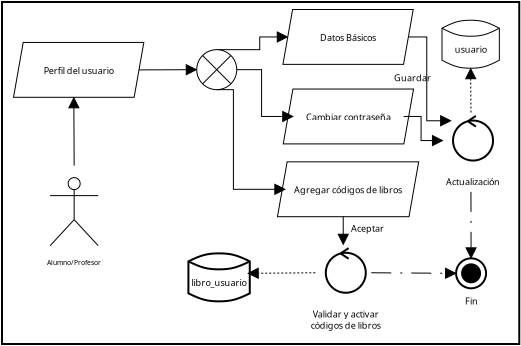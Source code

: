 <?xml version="1.0" encoding="UTF-8"?>
<dia:diagram xmlns:dia="http://www.lysator.liu.se/~alla/dia/">
  <dia:layer name="Fondo" visible="true" active="true">
    <dia:group>
      <dia:object type="Standard - Box" version="0" id="O0">
        <dia:attribute name="obj_pos">
          <dia:point val="0.113,0.167"/>
        </dia:attribute>
        <dia:attribute name="obj_bb">
          <dia:rectangle val="0.063,0.117;26.025,17.317"/>
        </dia:attribute>
        <dia:attribute name="elem_corner">
          <dia:point val="0.113,0.167"/>
        </dia:attribute>
        <dia:attribute name="elem_width">
          <dia:real val="25.863"/>
        </dia:attribute>
        <dia:attribute name="elem_height">
          <dia:real val="17.1"/>
        </dia:attribute>
        <dia:attribute name="show_background">
          <dia:boolean val="true"/>
        </dia:attribute>
      </dia:object>
      <dia:group>
        <dia:object type="UML - Actor" version="0" id="O1">
          <dia:attribute name="obj_pos">
            <dia:point val="3.721,10.861"/>
          </dia:attribute>
          <dia:attribute name="obj_bb">
            <dia:rectangle val="2.421,8.296;5.021,13.426"/>
          </dia:attribute>
          <dia:attribute name="meta">
            <dia:composite type="dict"/>
          </dia:attribute>
          <dia:attribute name="elem_corner">
            <dia:point val="2.471,8.346"/>
          </dia:attribute>
          <dia:attribute name="elem_width">
            <dia:real val="2.5"/>
          </dia:attribute>
          <dia:attribute name="elem_height">
            <dia:real val="5.03"/>
          </dia:attribute>
          <dia:attribute name="line_width">
            <dia:real val="0.05"/>
          </dia:attribute>
          <dia:attribute name="line_colour">
            <dia:color val="#000000"/>
          </dia:attribute>
          <dia:attribute name="fill_colour">
            <dia:color val="#ffffff"/>
          </dia:attribute>
          <dia:attribute name="text">
            <dia:composite type="text">
              <dia:attribute name="string">
                <dia:string>#Alumno/Profesor#</dia:string>
              </dia:attribute>
              <dia:attribute name="font">
                <dia:font family="sans" style="0" name="Helvetica"/>
              </dia:attribute>
              <dia:attribute name="height">
                <dia:real val="0.423"/>
              </dia:attribute>
              <dia:attribute name="pos">
                <dia:point val="3.721,13.29"/>
              </dia:attribute>
              <dia:attribute name="color">
                <dia:color val="#000000"/>
              </dia:attribute>
              <dia:attribute name="alignment">
                <dia:enum val="1"/>
              </dia:attribute>
            </dia:composite>
          </dia:attribute>
        </dia:object>
        <dia:object type="UML - Classicon" version="0" id="O2">
          <dia:attribute name="obj_pos">
            <dia:point val="23.56,7.095"/>
          </dia:attribute>
          <dia:attribute name="obj_bb">
            <dia:rectangle val="22.146,5.695;24.974,9.659"/>
          </dia:attribute>
          <dia:attribute name="meta">
            <dia:composite type="dict"/>
          </dia:attribute>
          <dia:attribute name="elem_corner">
            <dia:point val="22.146,5.695"/>
          </dia:attribute>
          <dia:attribute name="elem_width">
            <dia:real val="2.827"/>
          </dia:attribute>
          <dia:attribute name="elem_height">
            <dia:real val="3.964"/>
          </dia:attribute>
          <dia:attribute name="line_colour">
            <dia:color val="#000000"/>
          </dia:attribute>
          <dia:attribute name="fill_colour">
            <dia:color val="#ffffff"/>
          </dia:attribute>
          <dia:attribute name="stereotype">
            <dia:enum val="0"/>
          </dia:attribute>
          <dia:attribute name="type">
            <dia:enum val="0"/>
          </dia:attribute>
          <dia:attribute name="is_object">
            <dia:boolean val="false"/>
          </dia:attribute>
          <dia:attribute name="text">
            <dia:composite type="text">
              <dia:attribute name="string">
                <dia:string>#Actualización#</dia:string>
              </dia:attribute>
              <dia:attribute name="font">
                <dia:font family="sans" style="0" name="Helvetica"/>
              </dia:attribute>
              <dia:attribute name="height">
                <dia:real val="0.564"/>
              </dia:attribute>
              <dia:attribute name="pos">
                <dia:point val="23.56,9.297"/>
              </dia:attribute>
              <dia:attribute name="color">
                <dia:color val="#000000"/>
              </dia:attribute>
              <dia:attribute name="alignment">
                <dia:enum val="1"/>
              </dia:attribute>
            </dia:composite>
          </dia:attribute>
        </dia:object>
        <dia:object type="Flowchart - Parallelogram" version="0" id="O3">
          <dia:attribute name="obj_pos">
            <dia:point val="0.689,2.19"/>
          </dia:attribute>
          <dia:attribute name="obj_bb">
            <dia:rectangle val="0.664,2.165;7.229,4.958"/>
          </dia:attribute>
          <dia:attribute name="elem_corner">
            <dia:point val="0.689,2.19"/>
          </dia:attribute>
          <dia:attribute name="elem_width">
            <dia:real val="6.515"/>
          </dia:attribute>
          <dia:attribute name="elem_height">
            <dia:real val="2.743"/>
          </dia:attribute>
          <dia:attribute name="border_width">
            <dia:real val="0.05"/>
          </dia:attribute>
          <dia:attribute name="show_background">
            <dia:boolean val="true"/>
          </dia:attribute>
          <dia:attribute name="shear_angle">
            <dia:real val="80"/>
          </dia:attribute>
          <dia:attribute name="padding">
            <dia:real val="0.5"/>
          </dia:attribute>
          <dia:attribute name="text">
            <dia:composite type="text">
              <dia:attribute name="string">
                <dia:string>#Perfil del usuario#</dia:string>
              </dia:attribute>
              <dia:attribute name="font">
                <dia:font family="sans" style="0" name="Helvetica"/>
              </dia:attribute>
              <dia:attribute name="height">
                <dia:real val="0.564"/>
              </dia:attribute>
              <dia:attribute name="pos">
                <dia:point val="3.946,3.732"/>
              </dia:attribute>
              <dia:attribute name="color">
                <dia:color val="#000000"/>
              </dia:attribute>
              <dia:attribute name="alignment">
                <dia:enum val="1"/>
              </dia:attribute>
            </dia:composite>
          </dia:attribute>
        </dia:object>
        <dia:object type="Standard - Text" version="1" id="O4">
          <dia:attribute name="obj_pos">
            <dia:point val="6.046,6.862"/>
          </dia:attribute>
          <dia:attribute name="obj_bb">
            <dia:rectangle val="6.046,6.222;6.046,6.994"/>
          </dia:attribute>
          <dia:attribute name="text">
            <dia:composite type="text">
              <dia:attribute name="string">
                <dia:string>##</dia:string>
              </dia:attribute>
              <dia:attribute name="font">
                <dia:font family="sans" style="0" name="Helvetica"/>
              </dia:attribute>
              <dia:attribute name="height">
                <dia:real val="0.8"/>
              </dia:attribute>
              <dia:attribute name="pos">
                <dia:point val="6.046,6.862"/>
              </dia:attribute>
              <dia:attribute name="color">
                <dia:color val="#000000"/>
              </dia:attribute>
              <dia:attribute name="alignment">
                <dia:enum val="0"/>
              </dia:attribute>
            </dia:composite>
          </dia:attribute>
          <dia:attribute name="valign">
            <dia:enum val="3"/>
          </dia:attribute>
        </dia:object>
        <dia:object type="Standard - Line" version="0" id="O5">
          <dia:attribute name="obj_pos">
            <dia:point val="3.721,8.346"/>
          </dia:attribute>
          <dia:attribute name="obj_bb">
            <dia:rectangle val="3.417,4.877;3.997,8.371"/>
          </dia:attribute>
          <dia:attribute name="conn_endpoints">
            <dia:point val="3.721,8.346"/>
            <dia:point val="3.704,4.933"/>
          </dia:attribute>
          <dia:attribute name="numcp">
            <dia:int val="1"/>
          </dia:attribute>
          <dia:attribute name="line_width">
            <dia:real val="0.05"/>
          </dia:attribute>
          <dia:attribute name="end_arrow">
            <dia:enum val="3"/>
          </dia:attribute>
          <dia:attribute name="end_arrow_length">
            <dia:real val="0.5"/>
          </dia:attribute>
          <dia:attribute name="end_arrow_width">
            <dia:real val="0.5"/>
          </dia:attribute>
          <dia:connections>
            <dia:connection handle="0" to="O1" connection="1"/>
            <dia:connection handle="1" to="O3" connection="13"/>
          </dia:connections>
        </dia:object>
        <dia:object type="Standard - Line" version="0" id="O6">
          <dia:attribute name="obj_pos">
            <dia:point val="6.962,3.562"/>
          </dia:attribute>
          <dia:attribute name="obj_bb">
            <dia:rectangle val="6.937,3.262;9.906,3.843"/>
          </dia:attribute>
          <dia:attribute name="conn_endpoints">
            <dia:point val="6.962,3.562"/>
            <dia:point val="9.85,3.55"/>
          </dia:attribute>
          <dia:attribute name="numcp">
            <dia:int val="1"/>
          </dia:attribute>
          <dia:attribute name="line_width">
            <dia:real val="0.05"/>
          </dia:attribute>
          <dia:attribute name="end_arrow">
            <dia:enum val="3"/>
          </dia:attribute>
          <dia:attribute name="end_arrow_length">
            <dia:real val="0.5"/>
          </dia:attribute>
          <dia:attribute name="end_arrow_width">
            <dia:real val="0.5"/>
          </dia:attribute>
          <dia:connections>
            <dia:connection handle="0" to="O3" connection="8"/>
            <dia:connection handle="1" to="O22" connection="0"/>
          </dia:connections>
        </dia:object>
        <dia:object type="Standard - Text" version="1" id="O7">
          <dia:attribute name="obj_pos">
            <dia:point val="19.713,4.124"/>
          </dia:attribute>
          <dia:attribute name="obj_bb">
            <dia:rectangle val="19.713,3.672;21.318,4.217"/>
          </dia:attribute>
          <dia:attribute name="text">
            <dia:composite type="text">
              <dia:attribute name="string">
                <dia:string>#Guardar#</dia:string>
              </dia:attribute>
              <dia:attribute name="font">
                <dia:font family="sans" style="0" name="Helvetica"/>
              </dia:attribute>
              <dia:attribute name="height">
                <dia:real val="0.564"/>
              </dia:attribute>
              <dia:attribute name="pos">
                <dia:point val="19.713,4.124"/>
              </dia:attribute>
              <dia:attribute name="color">
                <dia:color val="#000000"/>
              </dia:attribute>
              <dia:attribute name="alignment">
                <dia:enum val="0"/>
              </dia:attribute>
            </dia:composite>
          </dia:attribute>
          <dia:attribute name="valign">
            <dia:enum val="3"/>
          </dia:attribute>
        </dia:object>
        <dia:object type="Flowchart - Magnetic Disk" version="1" id="O8">
          <dia:attribute name="obj_pos">
            <dia:point val="22.113,1.078"/>
          </dia:attribute>
          <dia:attribute name="obj_bb">
            <dia:rectangle val="22.088,1.053;25.005,3.503"/>
          </dia:attribute>
          <dia:attribute name="meta">
            <dia:composite type="dict"/>
          </dia:attribute>
          <dia:attribute name="elem_corner">
            <dia:point val="22.113,1.078"/>
          </dia:attribute>
          <dia:attribute name="elem_width">
            <dia:real val="2.867"/>
          </dia:attribute>
          <dia:attribute name="elem_height">
            <dia:real val="2.4"/>
          </dia:attribute>
          <dia:attribute name="line_width">
            <dia:real val="0.05"/>
          </dia:attribute>
          <dia:attribute name="line_colour">
            <dia:color val="#000000"/>
          </dia:attribute>
          <dia:attribute name="fill_colour">
            <dia:color val="#ffffff"/>
          </dia:attribute>
          <dia:attribute name="show_background">
            <dia:boolean val="true"/>
          </dia:attribute>
          <dia:attribute name="line_style">
            <dia:enum val="0"/>
            <dia:real val="1"/>
          </dia:attribute>
          <dia:attribute name="padding">
            <dia:real val="0.1"/>
          </dia:attribute>
          <dia:attribute name="text">
            <dia:composite type="text">
              <dia:attribute name="string">
                <dia:string>#usuario#</dia:string>
              </dia:attribute>
              <dia:attribute name="font">
                <dia:font family="sans" style="0" name="Helvetica"/>
              </dia:attribute>
              <dia:attribute name="height">
                <dia:real val="0.564"/>
              </dia:attribute>
              <dia:attribute name="pos">
                <dia:point val="23.546,2.648"/>
              </dia:attribute>
              <dia:attribute name="color">
                <dia:color val="#000000"/>
              </dia:attribute>
              <dia:attribute name="alignment">
                <dia:enum val="1"/>
              </dia:attribute>
            </dia:composite>
          </dia:attribute>
          <dia:attribute name="flip_horizontal">
            <dia:boolean val="false"/>
          </dia:attribute>
          <dia:attribute name="flip_vertical">
            <dia:boolean val="false"/>
          </dia:attribute>
          <dia:attribute name="subscale">
            <dia:real val="1"/>
          </dia:attribute>
        </dia:object>
        <dia:object type="UML - Classicon" version="0" id="O9">
          <dia:attribute name="obj_pos">
            <dia:point val="17.176,13.705"/>
          </dia:attribute>
          <dia:attribute name="obj_bb">
            <dia:rectangle val="15.38,12.305;18.972,16.834"/>
          </dia:attribute>
          <dia:attribute name="meta">
            <dia:composite type="dict"/>
          </dia:attribute>
          <dia:attribute name="elem_corner">
            <dia:point val="15.38,12.305"/>
          </dia:attribute>
          <dia:attribute name="elem_width">
            <dia:real val="3.592"/>
          </dia:attribute>
          <dia:attribute name="elem_height">
            <dia:real val="4.529"/>
          </dia:attribute>
          <dia:attribute name="line_colour">
            <dia:color val="#000000"/>
          </dia:attribute>
          <dia:attribute name="fill_colour">
            <dia:color val="#ffffff"/>
          </dia:attribute>
          <dia:attribute name="stereotype">
            <dia:enum val="0"/>
          </dia:attribute>
          <dia:attribute name="type">
            <dia:enum val="0"/>
          </dia:attribute>
          <dia:attribute name="is_object">
            <dia:boolean val="false"/>
          </dia:attribute>
          <dia:attribute name="text">
            <dia:composite type="text">
              <dia:attribute name="string">
                <dia:string>#Validar y activar
códigos de libros#</dia:string>
              </dia:attribute>
              <dia:attribute name="font">
                <dia:font family="sans" style="0" name="Helvetica"/>
              </dia:attribute>
              <dia:attribute name="height">
                <dia:real val="0.564"/>
              </dia:attribute>
              <dia:attribute name="pos">
                <dia:point val="17.176,15.907"/>
              </dia:attribute>
              <dia:attribute name="color">
                <dia:color val="#000000"/>
              </dia:attribute>
              <dia:attribute name="alignment">
                <dia:enum val="1"/>
              </dia:attribute>
            </dia:composite>
          </dia:attribute>
        </dia:object>
        <dia:object type="Standard - Line" version="0" id="O10">
          <dia:attribute name="obj_pos">
            <dia:point val="23.56,5.695"/>
          </dia:attribute>
          <dia:attribute name="obj_bb">
            <dia:rectangle val="23.259,3.422;23.84,5.72"/>
          </dia:attribute>
          <dia:attribute name="conn_endpoints">
            <dia:point val="23.56,5.695"/>
            <dia:point val="23.546,3.478"/>
          </dia:attribute>
          <dia:attribute name="numcp">
            <dia:int val="1"/>
          </dia:attribute>
          <dia:attribute name="line_width">
            <dia:real val="0.05"/>
          </dia:attribute>
          <dia:attribute name="line_style">
            <dia:enum val="4"/>
          </dia:attribute>
          <dia:attribute name="end_arrow">
            <dia:enum val="3"/>
          </dia:attribute>
          <dia:attribute name="end_arrow_length">
            <dia:real val="0.5"/>
          </dia:attribute>
          <dia:attribute name="end_arrow_width">
            <dia:real val="0.5"/>
          </dia:attribute>
          <dia:connections>
            <dia:connection handle="0" to="O2" connection="1"/>
            <dia:connection handle="1" to="O8" connection="14"/>
          </dia:connections>
        </dia:object>
        <dia:object type="Flowchart - Parallelogram" version="0" id="O11">
          <dia:attribute name="obj_pos">
            <dia:point val="14.159,0.543"/>
          </dia:attribute>
          <dia:attribute name="obj_bb">
            <dia:rectangle val="14.134,0.518;20.698,3.312"/>
          </dia:attribute>
          <dia:attribute name="elem_corner">
            <dia:point val="14.159,0.543"/>
          </dia:attribute>
          <dia:attribute name="elem_width">
            <dia:real val="6.515"/>
          </dia:attribute>
          <dia:attribute name="elem_height">
            <dia:real val="2.743"/>
          </dia:attribute>
          <dia:attribute name="border_width">
            <dia:real val="0.05"/>
          </dia:attribute>
          <dia:attribute name="show_background">
            <dia:boolean val="true"/>
          </dia:attribute>
          <dia:attribute name="shear_angle">
            <dia:real val="80"/>
          </dia:attribute>
          <dia:attribute name="padding">
            <dia:real val="0.5"/>
          </dia:attribute>
          <dia:attribute name="text">
            <dia:composite type="text">
              <dia:attribute name="string">
                <dia:string>#Datos Básicos#</dia:string>
              </dia:attribute>
              <dia:attribute name="font">
                <dia:font family="sans" style="0" name="Helvetica"/>
              </dia:attribute>
              <dia:attribute name="height">
                <dia:real val="0.564"/>
              </dia:attribute>
              <dia:attribute name="pos">
                <dia:point val="17.416,2.085"/>
              </dia:attribute>
              <dia:attribute name="color">
                <dia:color val="#000000"/>
              </dia:attribute>
              <dia:attribute name="alignment">
                <dia:enum val="1"/>
              </dia:attribute>
            </dia:composite>
          </dia:attribute>
        </dia:object>
        <dia:object type="Standard - Line" version="0" id="O12">
          <dia:attribute name="obj_pos">
            <dia:point val="23.56,9.659"/>
          </dia:attribute>
          <dia:attribute name="obj_bb">
            <dia:rectangle val="23.275,9.634;23.856,13.039"/>
          </dia:attribute>
          <dia:attribute name="conn_endpoints">
            <dia:point val="23.56,9.659"/>
            <dia:point val="23.567,12.983"/>
          </dia:attribute>
          <dia:attribute name="numcp">
            <dia:int val="1"/>
          </dia:attribute>
          <dia:attribute name="line_width">
            <dia:real val="0.05"/>
          </dia:attribute>
          <dia:attribute name="line_style">
            <dia:enum val="2"/>
          </dia:attribute>
          <dia:attribute name="end_arrow">
            <dia:enum val="3"/>
          </dia:attribute>
          <dia:attribute name="end_arrow_length">
            <dia:real val="0.5"/>
          </dia:attribute>
          <dia:attribute name="end_arrow_width">
            <dia:real val="0.5"/>
          </dia:attribute>
          <dia:connections>
            <dia:connection handle="0" to="O2" connection="6"/>
            <dia:connection handle="1" to="O19" connection="1"/>
          </dia:connections>
        </dia:object>
        <dia:object type="Flowchart - Parallelogram" version="0" id="O13">
          <dia:attribute name="obj_pos">
            <dia:point val="14.038,8.16"/>
          </dia:attribute>
          <dia:attribute name="obj_bb">
            <dia:rectangle val="14.013,8.135;20.819,10.928"/>
          </dia:attribute>
          <dia:attribute name="elem_corner">
            <dia:point val="14.038,8.16"/>
          </dia:attribute>
          <dia:attribute name="elem_width">
            <dia:real val="6.756"/>
          </dia:attribute>
          <dia:attribute name="elem_height">
            <dia:real val="2.743"/>
          </dia:attribute>
          <dia:attribute name="border_width">
            <dia:real val="0.05"/>
          </dia:attribute>
          <dia:attribute name="show_background">
            <dia:boolean val="true"/>
          </dia:attribute>
          <dia:attribute name="shear_angle">
            <dia:real val="80"/>
          </dia:attribute>
          <dia:attribute name="padding">
            <dia:real val="0.5"/>
          </dia:attribute>
          <dia:attribute name="text">
            <dia:composite type="text">
              <dia:attribute name="string">
                <dia:string>#Agregar códigos de libros#</dia:string>
              </dia:attribute>
              <dia:attribute name="font">
                <dia:font family="sans" style="0" name="Helvetica"/>
              </dia:attribute>
              <dia:attribute name="height">
                <dia:real val="0.564"/>
              </dia:attribute>
              <dia:attribute name="pos">
                <dia:point val="17.416,9.702"/>
              </dia:attribute>
              <dia:attribute name="color">
                <dia:color val="#000000"/>
              </dia:attribute>
              <dia:attribute name="alignment">
                <dia:enum val="1"/>
              </dia:attribute>
            </dia:composite>
          </dia:attribute>
        </dia:object>
        <dia:object type="Standard - Line" version="0" id="O14">
          <dia:attribute name="obj_pos">
            <dia:point val="17.174,10.903"/>
          </dia:attribute>
          <dia:attribute name="obj_bb">
            <dia:rectangle val="16.885,10.878;17.466,12.361"/>
          </dia:attribute>
          <dia:attribute name="conn_endpoints">
            <dia:point val="17.174,10.903"/>
            <dia:point val="17.176,12.305"/>
          </dia:attribute>
          <dia:attribute name="numcp">
            <dia:int val="1"/>
          </dia:attribute>
          <dia:attribute name="line_width">
            <dia:real val="0.05"/>
          </dia:attribute>
          <dia:attribute name="end_arrow">
            <dia:enum val="3"/>
          </dia:attribute>
          <dia:attribute name="end_arrow_length">
            <dia:real val="0.5"/>
          </dia:attribute>
          <dia:attribute name="end_arrow_width">
            <dia:real val="0.5"/>
          </dia:attribute>
          <dia:connections>
            <dia:connection handle="0" to="O13" connection="13"/>
            <dia:connection handle="1" to="O9" connection="1"/>
          </dia:connections>
        </dia:object>
        <dia:object type="Flowchart - Magnetic Disk" version="1" id="O15">
          <dia:attribute name="obj_pos">
            <dia:point val="9.534,12.735"/>
          </dia:attribute>
          <dia:attribute name="obj_bb">
            <dia:rectangle val="9.484,12.685;12.45,15.185"/>
          </dia:attribute>
          <dia:attribute name="meta">
            <dia:composite type="dict"/>
          </dia:attribute>
          <dia:attribute name="elem_corner">
            <dia:point val="9.534,12.735"/>
          </dia:attribute>
          <dia:attribute name="elem_width">
            <dia:real val="2.867"/>
          </dia:attribute>
          <dia:attribute name="elem_height">
            <dia:real val="2.4"/>
          </dia:attribute>
          <dia:attribute name="line_width">
            <dia:real val="0.1"/>
          </dia:attribute>
          <dia:attribute name="line_colour">
            <dia:color val="#000000"/>
          </dia:attribute>
          <dia:attribute name="fill_colour">
            <dia:color val="#ffffff"/>
          </dia:attribute>
          <dia:attribute name="show_background">
            <dia:boolean val="true"/>
          </dia:attribute>
          <dia:attribute name="line_style">
            <dia:enum val="0"/>
            <dia:real val="1"/>
          </dia:attribute>
          <dia:attribute name="padding">
            <dia:real val="0.1"/>
          </dia:attribute>
          <dia:attribute name="text">
            <dia:composite type="text">
              <dia:attribute name="string">
                <dia:string>#libro_usuario#</dia:string>
              </dia:attribute>
              <dia:attribute name="font">
                <dia:font family="sans" style="0" name="Helvetica"/>
              </dia:attribute>
              <dia:attribute name="height">
                <dia:real val="0.564"/>
              </dia:attribute>
              <dia:attribute name="pos">
                <dia:point val="10.967,14.304"/>
              </dia:attribute>
              <dia:attribute name="color">
                <dia:color val="#000000"/>
              </dia:attribute>
              <dia:attribute name="alignment">
                <dia:enum val="1"/>
              </dia:attribute>
            </dia:composite>
          </dia:attribute>
          <dia:attribute name="flip_horizontal">
            <dia:boolean val="false"/>
          </dia:attribute>
          <dia:attribute name="flip_vertical">
            <dia:boolean val="false"/>
          </dia:attribute>
          <dia:attribute name="subscale">
            <dia:real val="1"/>
          </dia:attribute>
        </dia:object>
        <dia:object type="Standard - Line" version="0" id="O16">
          <dia:attribute name="obj_pos">
            <dia:point val="15.776,13.705"/>
          </dia:attribute>
          <dia:attribute name="obj_bb">
            <dia:rectangle val="12.345,13.44;15.801,14.021"/>
          </dia:attribute>
          <dia:attribute name="conn_endpoints">
            <dia:point val="15.776,13.705"/>
            <dia:point val="12.4,13.735"/>
          </dia:attribute>
          <dia:attribute name="numcp">
            <dia:int val="1"/>
          </dia:attribute>
          <dia:attribute name="line_width">
            <dia:real val="0.05"/>
          </dia:attribute>
          <dia:attribute name="line_style">
            <dia:enum val="4"/>
          </dia:attribute>
          <dia:attribute name="end_arrow">
            <dia:enum val="3"/>
          </dia:attribute>
          <dia:attribute name="end_arrow_length">
            <dia:real val="0.5"/>
          </dia:attribute>
          <dia:attribute name="end_arrow_width">
            <dia:real val="0.5"/>
          </dia:attribute>
          <dia:connections>
            <dia:connection handle="0" to="O9" connection="3"/>
            <dia:connection handle="1" to="O15" connection="10"/>
          </dia:connections>
        </dia:object>
        <dia:object type="Standard - Text" version="1" id="O17">
          <dia:attribute name="obj_pos">
            <dia:point val="17.567,11.654"/>
          </dia:attribute>
          <dia:attribute name="obj_bb">
            <dia:rectangle val="17.567,11.202;19.097,11.747"/>
          </dia:attribute>
          <dia:attribute name="text">
            <dia:composite type="text">
              <dia:attribute name="string">
                <dia:string>#Aceptar#</dia:string>
              </dia:attribute>
              <dia:attribute name="font">
                <dia:font family="sans" style="0" name="Helvetica"/>
              </dia:attribute>
              <dia:attribute name="height">
                <dia:real val="0.564"/>
              </dia:attribute>
              <dia:attribute name="pos">
                <dia:point val="17.567,11.654"/>
              </dia:attribute>
              <dia:attribute name="color">
                <dia:color val="#000000"/>
              </dia:attribute>
              <dia:attribute name="alignment">
                <dia:enum val="0"/>
              </dia:attribute>
            </dia:composite>
          </dia:attribute>
          <dia:attribute name="valign">
            <dia:enum val="3"/>
          </dia:attribute>
        </dia:object>
        <dia:object type="Standard - Line" version="0" id="O18">
          <dia:attribute name="obj_pos">
            <dia:point val="18.576,13.705"/>
          </dia:attribute>
          <dia:attribute name="obj_bb">
            <dia:rectangle val="18.551,13.439;22.873,14.02"/>
          </dia:attribute>
          <dia:attribute name="conn_endpoints">
            <dia:point val="18.576,13.705"/>
            <dia:point val="22.817,13.733"/>
          </dia:attribute>
          <dia:attribute name="numcp">
            <dia:int val="1"/>
          </dia:attribute>
          <dia:attribute name="line_width">
            <dia:real val="0.05"/>
          </dia:attribute>
          <dia:attribute name="line_style">
            <dia:enum val="2"/>
          </dia:attribute>
          <dia:attribute name="end_arrow">
            <dia:enum val="3"/>
          </dia:attribute>
          <dia:attribute name="end_arrow_length">
            <dia:real val="0.5"/>
          </dia:attribute>
          <dia:attribute name="end_arrow_width">
            <dia:real val="0.5"/>
          </dia:attribute>
          <dia:connections>
            <dia:connection handle="0" to="O9" connection="4"/>
            <dia:connection handle="1" to="O19" connection="3"/>
          </dia:connections>
        </dia:object>
        <dia:object type="UML - State Term" version="0" id="O19">
          <dia:attribute name="obj_pos">
            <dia:point val="22.817,12.983"/>
          </dia:attribute>
          <dia:attribute name="obj_bb">
            <dia:rectangle val="22.767,12.933;24.367,14.533"/>
          </dia:attribute>
          <dia:attribute name="meta">
            <dia:composite type="dict"/>
          </dia:attribute>
          <dia:attribute name="elem_corner">
            <dia:point val="22.817,12.983"/>
          </dia:attribute>
          <dia:attribute name="elem_width">
            <dia:real val="1.5"/>
          </dia:attribute>
          <dia:attribute name="elem_height">
            <dia:real val="1.5"/>
          </dia:attribute>
          <dia:attribute name="line_colour">
            <dia:color val="#000000"/>
          </dia:attribute>
          <dia:attribute name="fill_colour">
            <dia:color val="#ffffff"/>
          </dia:attribute>
          <dia:attribute name="is_final">
            <dia:boolean val="true"/>
          </dia:attribute>
        </dia:object>
        <dia:object type="Standard - Text" version="1" id="O20">
          <dia:attribute name="obj_pos">
            <dia:point val="23.267,15.296"/>
          </dia:attribute>
          <dia:attribute name="obj_bb">
            <dia:rectangle val="23.267,14.843;23.857,15.388"/>
          </dia:attribute>
          <dia:attribute name="text">
            <dia:composite type="text">
              <dia:attribute name="string">
                <dia:string>#Fin#</dia:string>
              </dia:attribute>
              <dia:attribute name="font">
                <dia:font family="sans" style="0" name="Helvetica"/>
              </dia:attribute>
              <dia:attribute name="height">
                <dia:real val="0.564"/>
              </dia:attribute>
              <dia:attribute name="pos">
                <dia:point val="23.267,15.296"/>
              </dia:attribute>
              <dia:attribute name="color">
                <dia:color val="#000000"/>
              </dia:attribute>
              <dia:attribute name="alignment">
                <dia:enum val="0"/>
              </dia:attribute>
            </dia:composite>
          </dia:attribute>
          <dia:attribute name="valign">
            <dia:enum val="3"/>
          </dia:attribute>
        </dia:object>
        <dia:object type="Standard - ZigZagLine" version="1" id="O21">
          <dia:attribute name="obj_pos">
            <dia:point val="10.85,2.55"/>
          </dia:attribute>
          <dia:attribute name="obj_bb">
            <dia:rectangle val="10.825,1.624;14.457,2.575"/>
          </dia:attribute>
          <dia:attribute name="orth_points">
            <dia:point val="10.85,2.55"/>
            <dia:point val="13,2.55"/>
            <dia:point val="13,1.915"/>
            <dia:point val="14.401,1.915"/>
          </dia:attribute>
          <dia:attribute name="orth_orient">
            <dia:enum val="0"/>
            <dia:enum val="1"/>
            <dia:enum val="0"/>
          </dia:attribute>
          <dia:attribute name="autorouting">
            <dia:boolean val="false"/>
          </dia:attribute>
          <dia:attribute name="line_width">
            <dia:real val="0.05"/>
          </dia:attribute>
          <dia:attribute name="end_arrow">
            <dia:enum val="3"/>
          </dia:attribute>
          <dia:attribute name="end_arrow_length">
            <dia:real val="0.5"/>
          </dia:attribute>
          <dia:attribute name="end_arrow_width">
            <dia:real val="0.5"/>
          </dia:attribute>
          <dia:connections>
            <dia:connection handle="0" to="O22" connection="2"/>
            <dia:connection handle="1" to="O11" connection="7"/>
          </dia:connections>
        </dia:object>
        <dia:object type="Flowchart - Summing Junction" version="1" id="O22">
          <dia:attribute name="obj_pos">
            <dia:point val="9.85,2.55"/>
          </dia:attribute>
          <dia:attribute name="obj_bb">
            <dia:rectangle val="9.825,2.525;11.875,4.575"/>
          </dia:attribute>
          <dia:attribute name="meta">
            <dia:composite type="dict"/>
          </dia:attribute>
          <dia:attribute name="elem_corner">
            <dia:point val="9.85,2.55"/>
          </dia:attribute>
          <dia:attribute name="elem_width">
            <dia:real val="2"/>
          </dia:attribute>
          <dia:attribute name="elem_height">
            <dia:real val="2"/>
          </dia:attribute>
          <dia:attribute name="line_width">
            <dia:real val="0.05"/>
          </dia:attribute>
          <dia:attribute name="line_colour">
            <dia:color val="#000000"/>
          </dia:attribute>
          <dia:attribute name="fill_colour">
            <dia:color val="#ffffff"/>
          </dia:attribute>
          <dia:attribute name="show_background">
            <dia:boolean val="true"/>
          </dia:attribute>
          <dia:attribute name="line_style">
            <dia:enum val="0"/>
            <dia:real val="1"/>
          </dia:attribute>
          <dia:attribute name="flip_horizontal">
            <dia:boolean val="false"/>
          </dia:attribute>
          <dia:attribute name="flip_vertical">
            <dia:boolean val="false"/>
          </dia:attribute>
          <dia:attribute name="subscale">
            <dia:real val="1"/>
          </dia:attribute>
        </dia:object>
        <dia:object type="Flowchart - Parallelogram" version="0" id="O23">
          <dia:attribute name="obj_pos">
            <dia:point val="14.175,4.518"/>
          </dia:attribute>
          <dia:attribute name="obj_bb">
            <dia:rectangle val="14.15,4.493;20.715,7.287"/>
          </dia:attribute>
          <dia:attribute name="elem_corner">
            <dia:point val="14.175,4.518"/>
          </dia:attribute>
          <dia:attribute name="elem_width">
            <dia:real val="6.515"/>
          </dia:attribute>
          <dia:attribute name="elem_height">
            <dia:real val="2.743"/>
          </dia:attribute>
          <dia:attribute name="border_width">
            <dia:real val="0.05"/>
          </dia:attribute>
          <dia:attribute name="show_background">
            <dia:boolean val="true"/>
          </dia:attribute>
          <dia:attribute name="shear_angle">
            <dia:real val="80"/>
          </dia:attribute>
          <dia:attribute name="padding">
            <dia:real val="0.5"/>
          </dia:attribute>
          <dia:attribute name="text">
            <dia:composite type="text">
              <dia:attribute name="string">
                <dia:string>#Cambiar contraseña#</dia:string>
              </dia:attribute>
              <dia:attribute name="font">
                <dia:font family="sans" style="0" name="Helvetica"/>
              </dia:attribute>
              <dia:attribute name="height">
                <dia:real val="0.564"/>
              </dia:attribute>
              <dia:attribute name="pos">
                <dia:point val="17.432,6.06"/>
              </dia:attribute>
              <dia:attribute name="color">
                <dia:color val="#000000"/>
              </dia:attribute>
              <dia:attribute name="alignment">
                <dia:enum val="1"/>
              </dia:attribute>
            </dia:composite>
          </dia:attribute>
        </dia:object>
        <dia:object type="Standard - ZigZagLine" version="1" id="O24">
          <dia:attribute name="obj_pos">
            <dia:point val="11.85,3.55"/>
          </dia:attribute>
          <dia:attribute name="obj_bb">
            <dia:rectangle val="11.825,3.525;14.73,6.18"/>
          </dia:attribute>
          <dia:attribute name="orth_points">
            <dia:point val="11.85,3.55"/>
            <dia:point val="13.092,3.55"/>
            <dia:point val="13.092,5.89"/>
            <dia:point val="14.674,5.89"/>
          </dia:attribute>
          <dia:attribute name="orth_orient">
            <dia:enum val="0"/>
            <dia:enum val="1"/>
            <dia:enum val="0"/>
          </dia:attribute>
          <dia:attribute name="autorouting">
            <dia:boolean val="false"/>
          </dia:attribute>
          <dia:attribute name="line_width">
            <dia:real val="0.05"/>
          </dia:attribute>
          <dia:attribute name="end_arrow">
            <dia:enum val="3"/>
          </dia:attribute>
          <dia:attribute name="end_arrow_length">
            <dia:real val="0.5"/>
          </dia:attribute>
          <dia:attribute name="end_arrow_width">
            <dia:real val="0.5"/>
          </dia:attribute>
          <dia:connections>
            <dia:connection handle="0" to="O22" connection="4"/>
            <dia:connection handle="1" to="O23" connection="7"/>
          </dia:connections>
        </dia:object>
        <dia:object type="Standard - ZigZagLine" version="1" id="O25">
          <dia:attribute name="obj_pos">
            <dia:point val="10.85,4.55"/>
          </dia:attribute>
          <dia:attribute name="obj_bb">
            <dia:rectangle val="10.825,4.525;14.336,9.822"/>
          </dia:attribute>
          <dia:attribute name="orth_points">
            <dia:point val="10.85,4.55"/>
            <dia:point val="11.683,4.55"/>
            <dia:point val="11.683,9.532"/>
            <dia:point val="14.28,9.532"/>
          </dia:attribute>
          <dia:attribute name="orth_orient">
            <dia:enum val="0"/>
            <dia:enum val="1"/>
            <dia:enum val="0"/>
          </dia:attribute>
          <dia:attribute name="autorouting">
            <dia:boolean val="false"/>
          </dia:attribute>
          <dia:attribute name="line_width">
            <dia:real val="0.05"/>
          </dia:attribute>
          <dia:attribute name="end_arrow">
            <dia:enum val="3"/>
          </dia:attribute>
          <dia:attribute name="end_arrow_length">
            <dia:real val="0.5"/>
          </dia:attribute>
          <dia:attribute name="end_arrow_width">
            <dia:real val="0.5"/>
          </dia:attribute>
          <dia:connections>
            <dia:connection handle="0" to="O22" connection="6"/>
            <dia:connection handle="1" to="O13" connection="7"/>
          </dia:connections>
        </dia:object>
        <dia:object type="Standard - ZigZagLine" version="1" id="O26">
          <dia:attribute name="obj_pos">
            <dia:point val="20.191,5.89"/>
          </dia:attribute>
          <dia:attribute name="obj_bb">
            <dia:rectangle val="20.166,5.865;22.216,7.385"/>
          </dia:attribute>
          <dia:attribute name="orth_points">
            <dia:point val="20.191,5.89"/>
            <dia:point val="21.067,5.89"/>
            <dia:point val="21.067,7.095"/>
            <dia:point val="22.16,7.095"/>
          </dia:attribute>
          <dia:attribute name="orth_orient">
            <dia:enum val="0"/>
            <dia:enum val="1"/>
            <dia:enum val="0"/>
          </dia:attribute>
          <dia:attribute name="autorouting">
            <dia:boolean val="false"/>
          </dia:attribute>
          <dia:attribute name="line_width">
            <dia:real val="0.05"/>
          </dia:attribute>
          <dia:attribute name="end_arrow">
            <dia:enum val="3"/>
          </dia:attribute>
          <dia:attribute name="end_arrow_length">
            <dia:real val="0.5"/>
          </dia:attribute>
          <dia:attribute name="end_arrow_width">
            <dia:real val="0.5"/>
          </dia:attribute>
          <dia:connections>
            <dia:connection handle="0" to="O23" connection="8"/>
            <dia:connection handle="1" to="O2" connection="3"/>
          </dia:connections>
        </dia:object>
        <dia:object type="Standard - ZigZagLine" version="1" id="O27">
          <dia:attribute name="obj_pos">
            <dia:point val="20.432,1.915"/>
          </dia:attribute>
          <dia:attribute name="obj_bb">
            <dia:rectangle val="20.407,1.89;22.626,6.395"/>
          </dia:attribute>
          <dia:attribute name="orth_points">
            <dia:point val="20.432,1.915"/>
            <dia:point val="21.351,1.915"/>
            <dia:point val="21.351,6.105"/>
            <dia:point val="22.57,6.105"/>
          </dia:attribute>
          <dia:attribute name="orth_orient">
            <dia:enum val="0"/>
            <dia:enum val="1"/>
            <dia:enum val="0"/>
          </dia:attribute>
          <dia:attribute name="autorouting">
            <dia:boolean val="false"/>
          </dia:attribute>
          <dia:attribute name="line_width">
            <dia:real val="0.05"/>
          </dia:attribute>
          <dia:attribute name="end_arrow">
            <dia:enum val="3"/>
          </dia:attribute>
          <dia:attribute name="end_arrow_length">
            <dia:real val="0.5"/>
          </dia:attribute>
          <dia:attribute name="end_arrow_width">
            <dia:real val="0.5"/>
          </dia:attribute>
          <dia:connections>
            <dia:connection handle="0" to="O11" connection="8"/>
            <dia:connection handle="1" to="O2" connection="0"/>
          </dia:connections>
        </dia:object>
      </dia:group>
    </dia:group>
  </dia:layer>
</dia:diagram>
